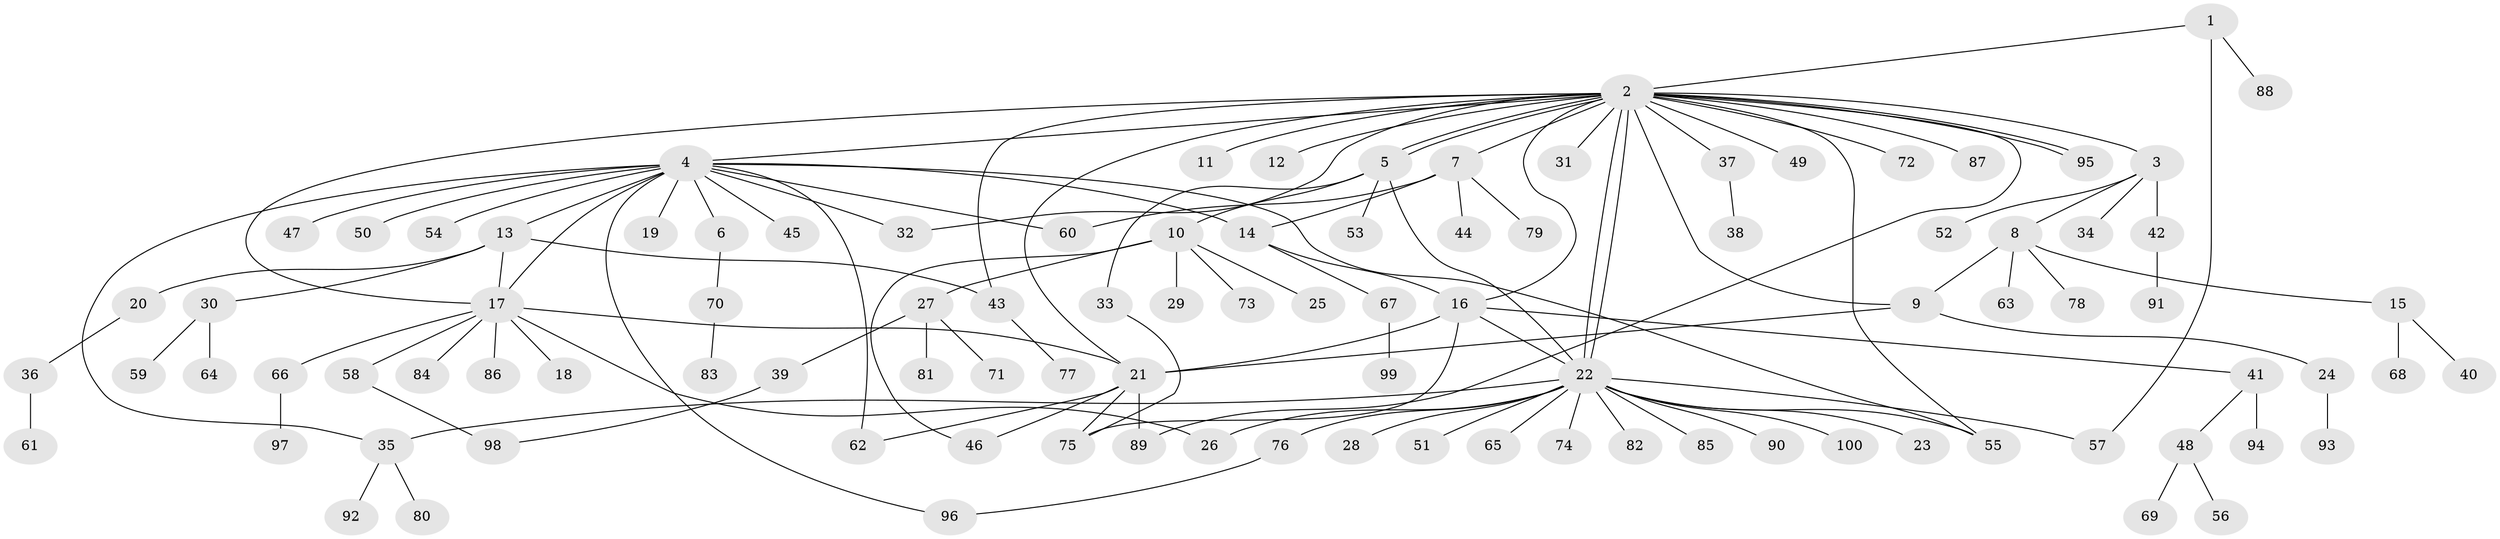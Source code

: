 // Generated by graph-tools (version 1.1) at 2025/11/02/21/25 10:11:09]
// undirected, 100 vertices, 127 edges
graph export_dot {
graph [start="1"]
  node [color=gray90,style=filled];
  1;
  2;
  3;
  4;
  5;
  6;
  7;
  8;
  9;
  10;
  11;
  12;
  13;
  14;
  15;
  16;
  17;
  18;
  19;
  20;
  21;
  22;
  23;
  24;
  25;
  26;
  27;
  28;
  29;
  30;
  31;
  32;
  33;
  34;
  35;
  36;
  37;
  38;
  39;
  40;
  41;
  42;
  43;
  44;
  45;
  46;
  47;
  48;
  49;
  50;
  51;
  52;
  53;
  54;
  55;
  56;
  57;
  58;
  59;
  60;
  61;
  62;
  63;
  64;
  65;
  66;
  67;
  68;
  69;
  70;
  71;
  72;
  73;
  74;
  75;
  76;
  77;
  78;
  79;
  80;
  81;
  82;
  83;
  84;
  85;
  86;
  87;
  88;
  89;
  90;
  91;
  92;
  93;
  94;
  95;
  96;
  97;
  98;
  99;
  100;
  1 -- 2;
  1 -- 57;
  1 -- 88;
  2 -- 3;
  2 -- 4;
  2 -- 5;
  2 -- 5;
  2 -- 7;
  2 -- 9;
  2 -- 11;
  2 -- 12;
  2 -- 16;
  2 -- 17;
  2 -- 21;
  2 -- 22;
  2 -- 22;
  2 -- 31;
  2 -- 32;
  2 -- 37;
  2 -- 43;
  2 -- 49;
  2 -- 55;
  2 -- 72;
  2 -- 87;
  2 -- 89;
  2 -- 95;
  2 -- 95;
  3 -- 8;
  3 -- 34;
  3 -- 42;
  3 -- 52;
  4 -- 6;
  4 -- 13;
  4 -- 14;
  4 -- 17;
  4 -- 19;
  4 -- 32;
  4 -- 35;
  4 -- 45;
  4 -- 47;
  4 -- 50;
  4 -- 54;
  4 -- 55;
  4 -- 60;
  4 -- 62;
  4 -- 96;
  5 -- 10;
  5 -- 22;
  5 -- 33;
  5 -- 53;
  6 -- 70;
  7 -- 14;
  7 -- 44;
  7 -- 60;
  7 -- 79;
  8 -- 9;
  8 -- 15;
  8 -- 63;
  8 -- 78;
  9 -- 21;
  9 -- 24;
  10 -- 25;
  10 -- 27;
  10 -- 29;
  10 -- 46;
  10 -- 73;
  13 -- 17;
  13 -- 20;
  13 -- 30;
  13 -- 43;
  14 -- 16;
  14 -- 67;
  15 -- 40;
  15 -- 68;
  16 -- 21;
  16 -- 22;
  16 -- 41;
  16 -- 75;
  17 -- 18;
  17 -- 21;
  17 -- 26;
  17 -- 58;
  17 -- 66;
  17 -- 84;
  17 -- 86;
  20 -- 36;
  21 -- 46;
  21 -- 62;
  21 -- 75;
  21 -- 89;
  22 -- 23;
  22 -- 26;
  22 -- 28;
  22 -- 35;
  22 -- 51;
  22 -- 55;
  22 -- 57;
  22 -- 65;
  22 -- 74;
  22 -- 76;
  22 -- 82;
  22 -- 85;
  22 -- 90;
  22 -- 100;
  24 -- 93;
  27 -- 39;
  27 -- 71;
  27 -- 81;
  30 -- 59;
  30 -- 64;
  33 -- 75;
  35 -- 80;
  35 -- 92;
  36 -- 61;
  37 -- 38;
  39 -- 98;
  41 -- 48;
  41 -- 94;
  42 -- 91;
  43 -- 77;
  48 -- 56;
  48 -- 69;
  58 -- 98;
  66 -- 97;
  67 -- 99;
  70 -- 83;
  76 -- 96;
}
